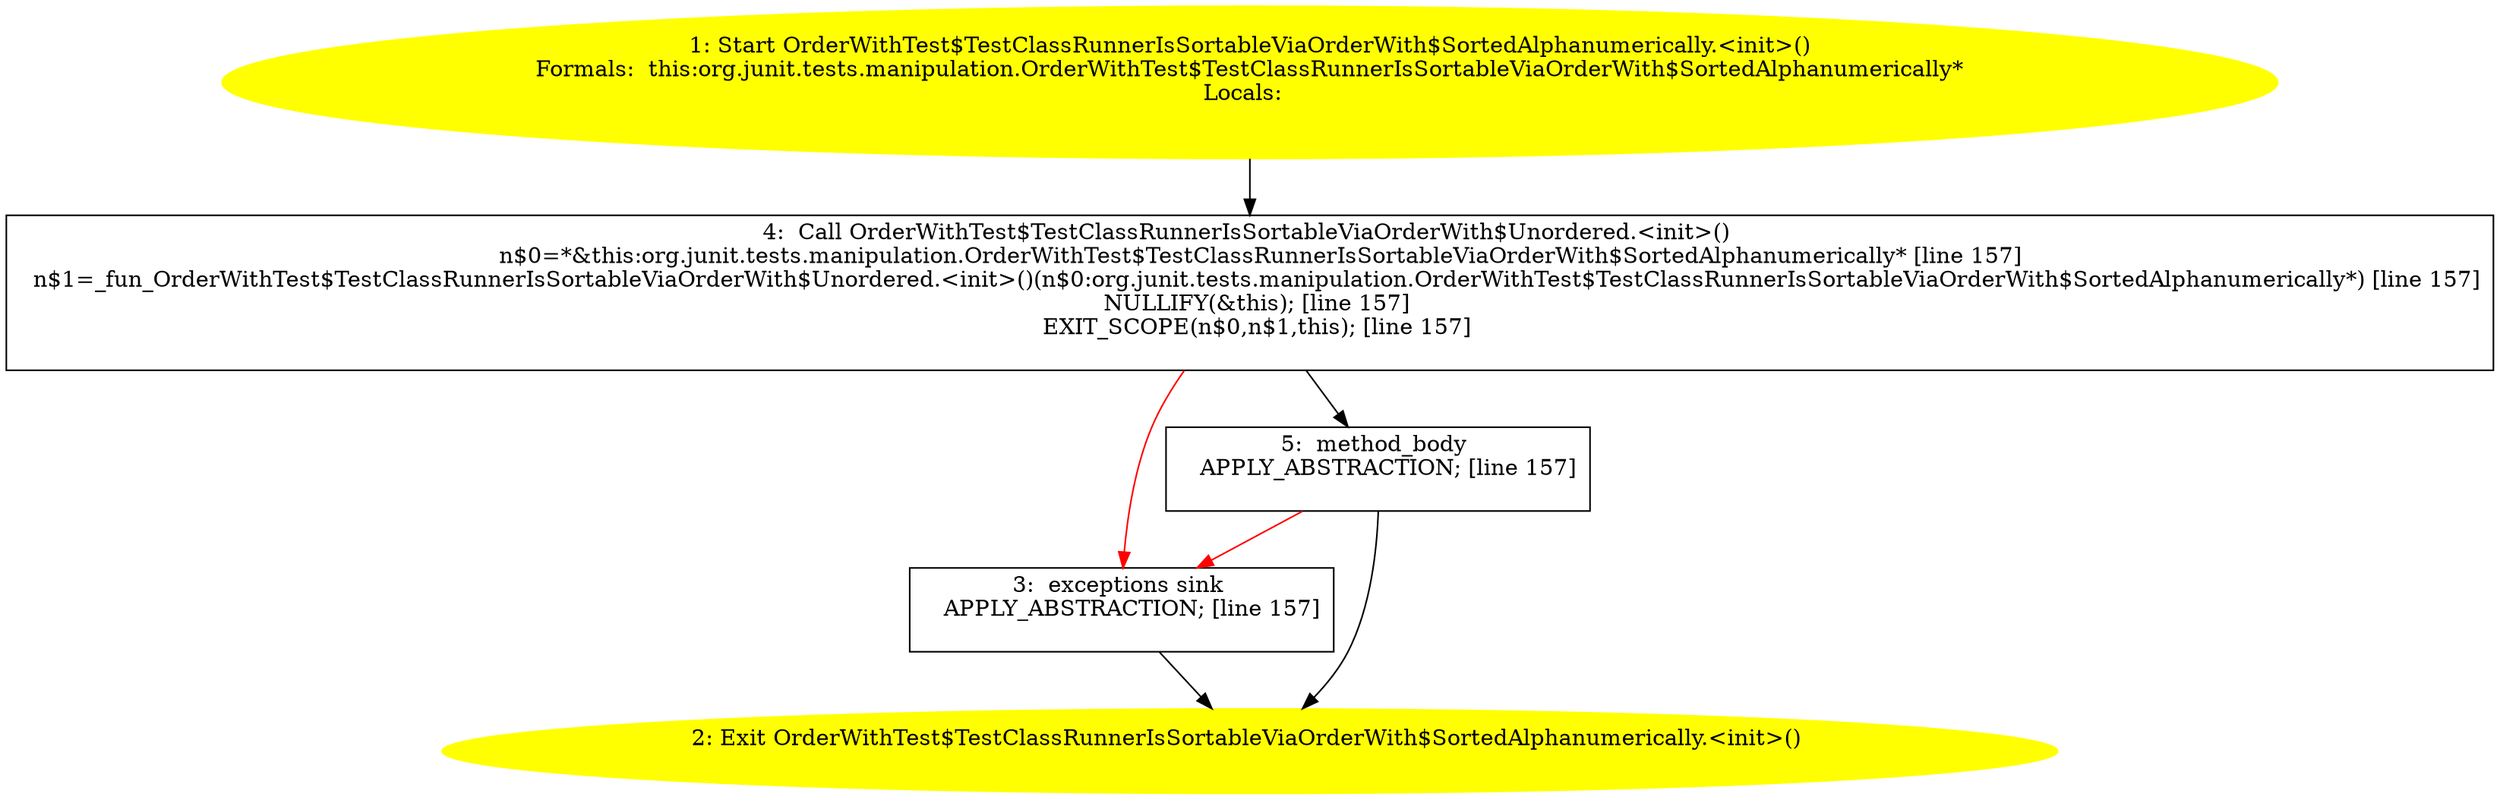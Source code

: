 /* @generated */
digraph cfg {
"org.junit.tests.manipulation.OrderWithTest$TestClassRunnerIsSortableViaOrderWith$SortedAlphanumerica.e63652c951f8bace909113a6b7b12994_1" [label="1: Start OrderWithTest$TestClassRunnerIsSortableViaOrderWith$SortedAlphanumerically.<init>()\nFormals:  this:org.junit.tests.manipulation.OrderWithTest$TestClassRunnerIsSortableViaOrderWith$SortedAlphanumerically*\nLocals:  \n  " color=yellow style=filled]
	

	 "org.junit.tests.manipulation.OrderWithTest$TestClassRunnerIsSortableViaOrderWith$SortedAlphanumerica.e63652c951f8bace909113a6b7b12994_1" -> "org.junit.tests.manipulation.OrderWithTest$TestClassRunnerIsSortableViaOrderWith$SortedAlphanumerica.e63652c951f8bace909113a6b7b12994_4" ;
"org.junit.tests.manipulation.OrderWithTest$TestClassRunnerIsSortableViaOrderWith$SortedAlphanumerica.e63652c951f8bace909113a6b7b12994_2" [label="2: Exit OrderWithTest$TestClassRunnerIsSortableViaOrderWith$SortedAlphanumerically.<init>() \n  " color=yellow style=filled]
	

"org.junit.tests.manipulation.OrderWithTest$TestClassRunnerIsSortableViaOrderWith$SortedAlphanumerica.e63652c951f8bace909113a6b7b12994_3" [label="3:  exceptions sink \n   APPLY_ABSTRACTION; [line 157]\n " shape="box"]
	

	 "org.junit.tests.manipulation.OrderWithTest$TestClassRunnerIsSortableViaOrderWith$SortedAlphanumerica.e63652c951f8bace909113a6b7b12994_3" -> "org.junit.tests.manipulation.OrderWithTest$TestClassRunnerIsSortableViaOrderWith$SortedAlphanumerica.e63652c951f8bace909113a6b7b12994_2" ;
"org.junit.tests.manipulation.OrderWithTest$TestClassRunnerIsSortableViaOrderWith$SortedAlphanumerica.e63652c951f8bace909113a6b7b12994_4" [label="4:  Call OrderWithTest$TestClassRunnerIsSortableViaOrderWith$Unordered.<init>() \n   n$0=*&this:org.junit.tests.manipulation.OrderWithTest$TestClassRunnerIsSortableViaOrderWith$SortedAlphanumerically* [line 157]\n  n$1=_fun_OrderWithTest$TestClassRunnerIsSortableViaOrderWith$Unordered.<init>()(n$0:org.junit.tests.manipulation.OrderWithTest$TestClassRunnerIsSortableViaOrderWith$SortedAlphanumerically*) [line 157]\n  NULLIFY(&this); [line 157]\n  EXIT_SCOPE(n$0,n$1,this); [line 157]\n " shape="box"]
	

	 "org.junit.tests.manipulation.OrderWithTest$TestClassRunnerIsSortableViaOrderWith$SortedAlphanumerica.e63652c951f8bace909113a6b7b12994_4" -> "org.junit.tests.manipulation.OrderWithTest$TestClassRunnerIsSortableViaOrderWith$SortedAlphanumerica.e63652c951f8bace909113a6b7b12994_5" ;
	 "org.junit.tests.manipulation.OrderWithTest$TestClassRunnerIsSortableViaOrderWith$SortedAlphanumerica.e63652c951f8bace909113a6b7b12994_4" -> "org.junit.tests.manipulation.OrderWithTest$TestClassRunnerIsSortableViaOrderWith$SortedAlphanumerica.e63652c951f8bace909113a6b7b12994_3" [color="red" ];
"org.junit.tests.manipulation.OrderWithTest$TestClassRunnerIsSortableViaOrderWith$SortedAlphanumerica.e63652c951f8bace909113a6b7b12994_5" [label="5:  method_body \n   APPLY_ABSTRACTION; [line 157]\n " shape="box"]
	

	 "org.junit.tests.manipulation.OrderWithTest$TestClassRunnerIsSortableViaOrderWith$SortedAlphanumerica.e63652c951f8bace909113a6b7b12994_5" -> "org.junit.tests.manipulation.OrderWithTest$TestClassRunnerIsSortableViaOrderWith$SortedAlphanumerica.e63652c951f8bace909113a6b7b12994_2" ;
	 "org.junit.tests.manipulation.OrderWithTest$TestClassRunnerIsSortableViaOrderWith$SortedAlphanumerica.e63652c951f8bace909113a6b7b12994_5" -> "org.junit.tests.manipulation.OrderWithTest$TestClassRunnerIsSortableViaOrderWith$SortedAlphanumerica.e63652c951f8bace909113a6b7b12994_3" [color="red" ];
}
